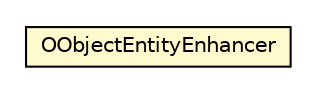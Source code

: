#!/usr/local/bin/dot
#
# Class diagram 
# Generated by UMLGraph version R5_6-24-gf6e263 (http://www.umlgraph.org/)
#

digraph G {
	edge [fontname="Helvetica",fontsize=10,labelfontname="Helvetica",labelfontsize=10];
	node [fontname="Helvetica",fontsize=10,shape=plaintext];
	nodesep=0.25;
	ranksep=0.5;
	// com.orientechnologies.orient.object.enhancement.OObjectEntityEnhancer
	c4743175 [label=<<table title="com.orientechnologies.orient.object.enhancement.OObjectEntityEnhancer" border="0" cellborder="1" cellspacing="0" cellpadding="2" port="p" bgcolor="lemonChiffon" href="./OObjectEntityEnhancer.html">
		<tr><td><table border="0" cellspacing="0" cellpadding="1">
<tr><td align="center" balign="center"> OObjectEntityEnhancer </td></tr>
		</table></td></tr>
		</table>>, URL="./OObjectEntityEnhancer.html", fontname="Helvetica", fontcolor="black", fontsize=10.0];
}


